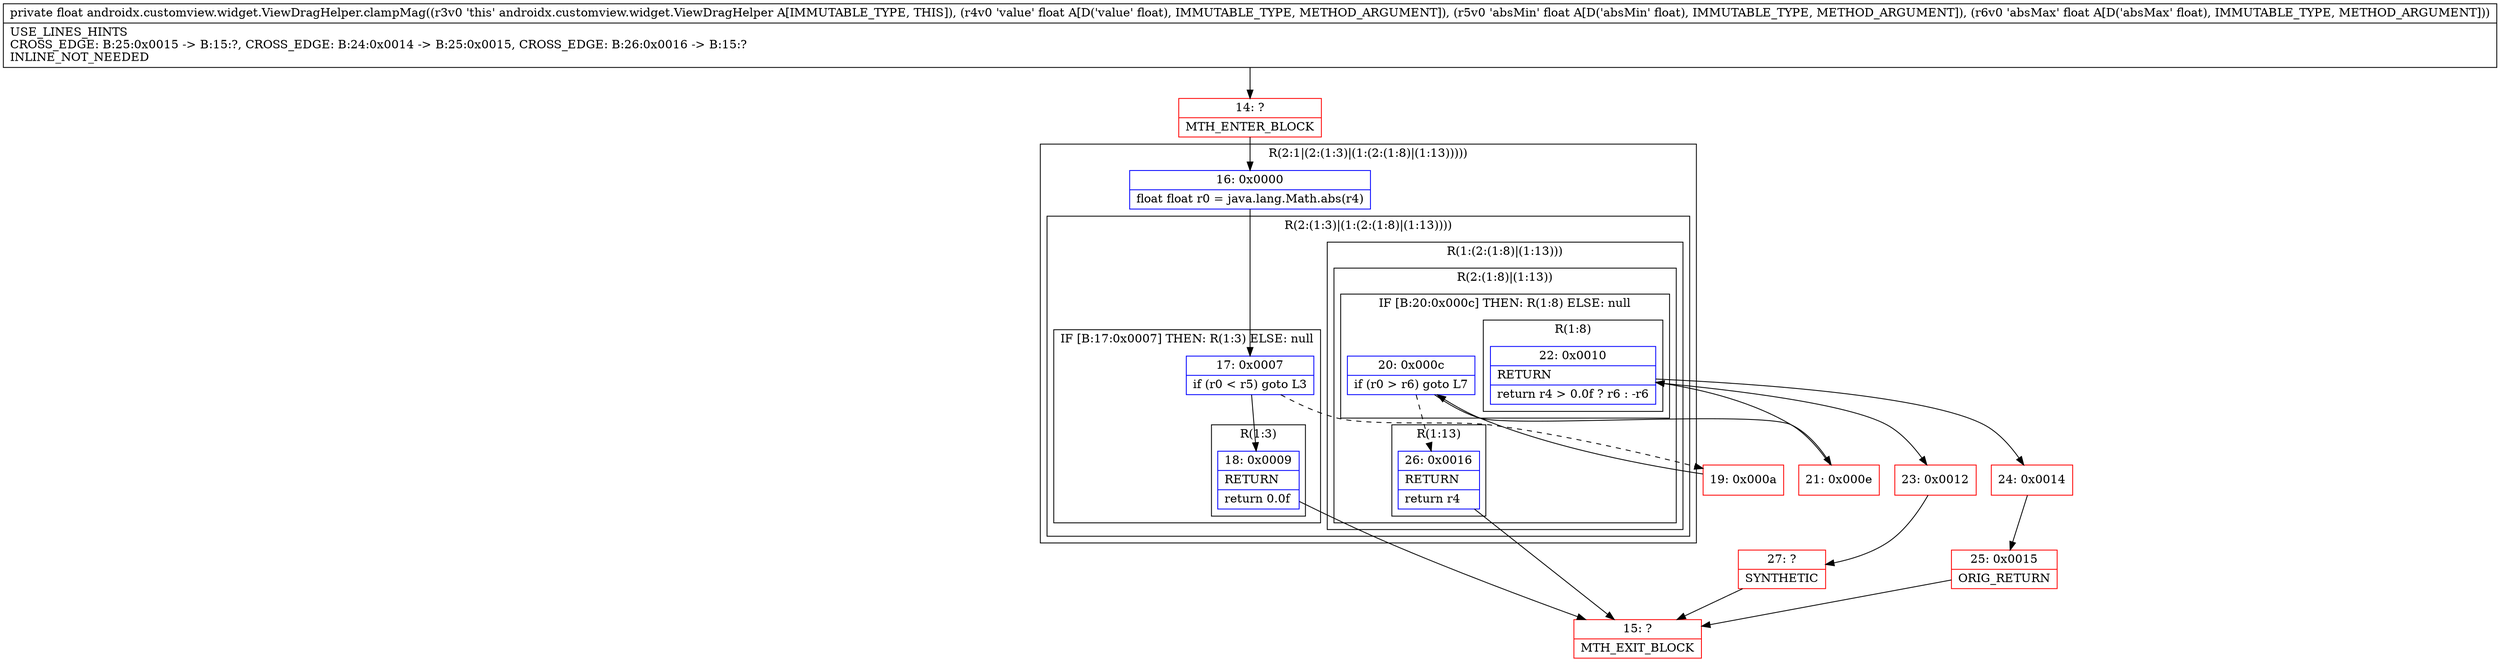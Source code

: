 digraph "CFG forandroidx.customview.widget.ViewDragHelper.clampMag(FFF)F" {
subgraph cluster_Region_860089304 {
label = "R(2:1|(2:(1:3)|(1:(2:(1:8)|(1:13)))))";
node [shape=record,color=blue];
Node_16 [shape=record,label="{16\:\ 0x0000|float float r0 = java.lang.Math.abs(r4)\l}"];
subgraph cluster_Region_1804132656 {
label = "R(2:(1:3)|(1:(2:(1:8)|(1:13))))";
node [shape=record,color=blue];
subgraph cluster_IfRegion_1902701473 {
label = "IF [B:17:0x0007] THEN: R(1:3) ELSE: null";
node [shape=record,color=blue];
Node_17 [shape=record,label="{17\:\ 0x0007|if (r0 \< r5) goto L3\l}"];
subgraph cluster_Region_431561465 {
label = "R(1:3)";
node [shape=record,color=blue];
Node_18 [shape=record,label="{18\:\ 0x0009|RETURN\l|return 0.0f\l}"];
}
}
subgraph cluster_Region_553808292 {
label = "R(1:(2:(1:8)|(1:13)))";
node [shape=record,color=blue];
subgraph cluster_Region_579036547 {
label = "R(2:(1:8)|(1:13))";
node [shape=record,color=blue];
subgraph cluster_IfRegion_1146308091 {
label = "IF [B:20:0x000c] THEN: R(1:8) ELSE: null";
node [shape=record,color=blue];
Node_20 [shape=record,label="{20\:\ 0x000c|if (r0 \> r6) goto L7\l}"];
subgraph cluster_Region_237932930 {
label = "R(1:8)";
node [shape=record,color=blue];
Node_22 [shape=record,label="{22\:\ 0x0010|RETURN\l|return r4 \> 0.0f ? r6 : \-r6\l}"];
}
}
subgraph cluster_Region_1594965100 {
label = "R(1:13)";
node [shape=record,color=blue];
Node_26 [shape=record,label="{26\:\ 0x0016|RETURN\l|return r4\l}"];
}
}
}
}
}
Node_14 [shape=record,color=red,label="{14\:\ ?|MTH_ENTER_BLOCK\l}"];
Node_15 [shape=record,color=red,label="{15\:\ ?|MTH_EXIT_BLOCK\l}"];
Node_19 [shape=record,color=red,label="{19\:\ 0x000a}"];
Node_21 [shape=record,color=red,label="{21\:\ 0x000e}"];
Node_23 [shape=record,color=red,label="{23\:\ 0x0012}"];
Node_27 [shape=record,color=red,label="{27\:\ ?|SYNTHETIC\l}"];
Node_24 [shape=record,color=red,label="{24\:\ 0x0014}"];
Node_25 [shape=record,color=red,label="{25\:\ 0x0015|ORIG_RETURN\l}"];
MethodNode[shape=record,label="{private float androidx.customview.widget.ViewDragHelper.clampMag((r3v0 'this' androidx.customview.widget.ViewDragHelper A[IMMUTABLE_TYPE, THIS]), (r4v0 'value' float A[D('value' float), IMMUTABLE_TYPE, METHOD_ARGUMENT]), (r5v0 'absMin' float A[D('absMin' float), IMMUTABLE_TYPE, METHOD_ARGUMENT]), (r6v0 'absMax' float A[D('absMax' float), IMMUTABLE_TYPE, METHOD_ARGUMENT]))  | USE_LINES_HINTS\lCROSS_EDGE: B:25:0x0015 \-\> B:15:?, CROSS_EDGE: B:24:0x0014 \-\> B:25:0x0015, CROSS_EDGE: B:26:0x0016 \-\> B:15:?\lINLINE_NOT_NEEDED\l}"];
MethodNode -> Node_14;Node_16 -> Node_17;
Node_17 -> Node_18;
Node_17 -> Node_19[style=dashed];
Node_18 -> Node_15;
Node_20 -> Node_21;
Node_20 -> Node_26[style=dashed];
Node_22 -> Node_23;
Node_22 -> Node_24;
Node_26 -> Node_15;
Node_14 -> Node_16;
Node_19 -> Node_20;
Node_21 -> Node_22;
Node_23 -> Node_27;
Node_27 -> Node_15;
Node_24 -> Node_25;
Node_25 -> Node_15;
}

